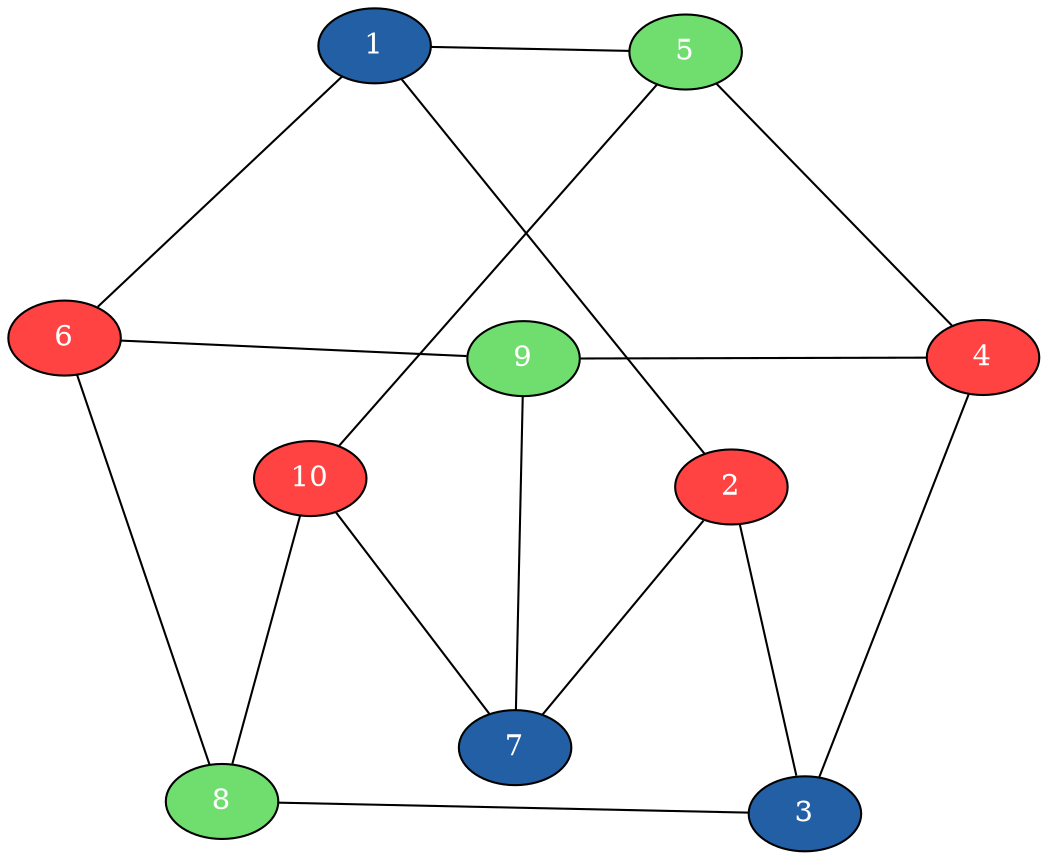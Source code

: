 /*
Representation of the following example, filled with actual colors.

  >>> colorGraph $ toG $ Paths [[1,2,3,4,5,10,8,6,9,7,2], [1,5], [1,6], [3,8], [4,9], [7,10]]
  [(1,1),(2,2),(3,1),(4,2),(5,3),(6,2),(7,1),(8,3),(9,3),(10,2)]

The graph uses these colors to make it less likely for them to be indistinguishable.

* #6FDE6E
* #FF4242
* #235FA4

These colors were taken from
https://medium.com/cafe-pixo/inclusive-color-palettes-for-the-web-bbfe8cf2410e
*/
graph {
  layout=sfdp
  node [style=filled,fontcolor=white]

  1 [fillcolor="#235FA4"]
  2 [fillcolor="#FF4242"]
  3 [fillcolor="#235FA4"]
  4 [fillcolor="#FF4242"]
  5 [fillcolor="#6FDE6E"]
  6 [fillcolor="#FF4242"]
  7 [fillcolor="#235FA4"]
  8 [fillcolor="#6FDE6E"]
  9 [fillcolor="#6FDE6E"]
  10 [fillcolor="#FF4242"]

  1 -- 2 -- 3 -- 4 -- 5 -- 10 -- 8 -- 6 -- 9 -- 7 -- 2
  1 -- 5
  1 -- 6
  3 -- 8
  4 -- 9
  7 -- 10
}
